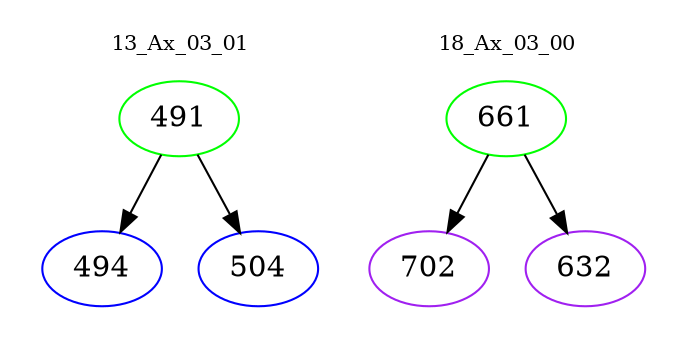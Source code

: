 digraph{
subgraph cluster_0 {
color = white
label = "13_Ax_03_01";
fontsize=10;
T0_491 [label="491", color="green"]
T0_491 -> T0_494 [color="black"]
T0_494 [label="494", color="blue"]
T0_491 -> T0_504 [color="black"]
T0_504 [label="504", color="blue"]
}
subgraph cluster_1 {
color = white
label = "18_Ax_03_00";
fontsize=10;
T1_661 [label="661", color="green"]
T1_661 -> T1_702 [color="black"]
T1_702 [label="702", color="purple"]
T1_661 -> T1_632 [color="black"]
T1_632 [label="632", color="purple"]
}
}
